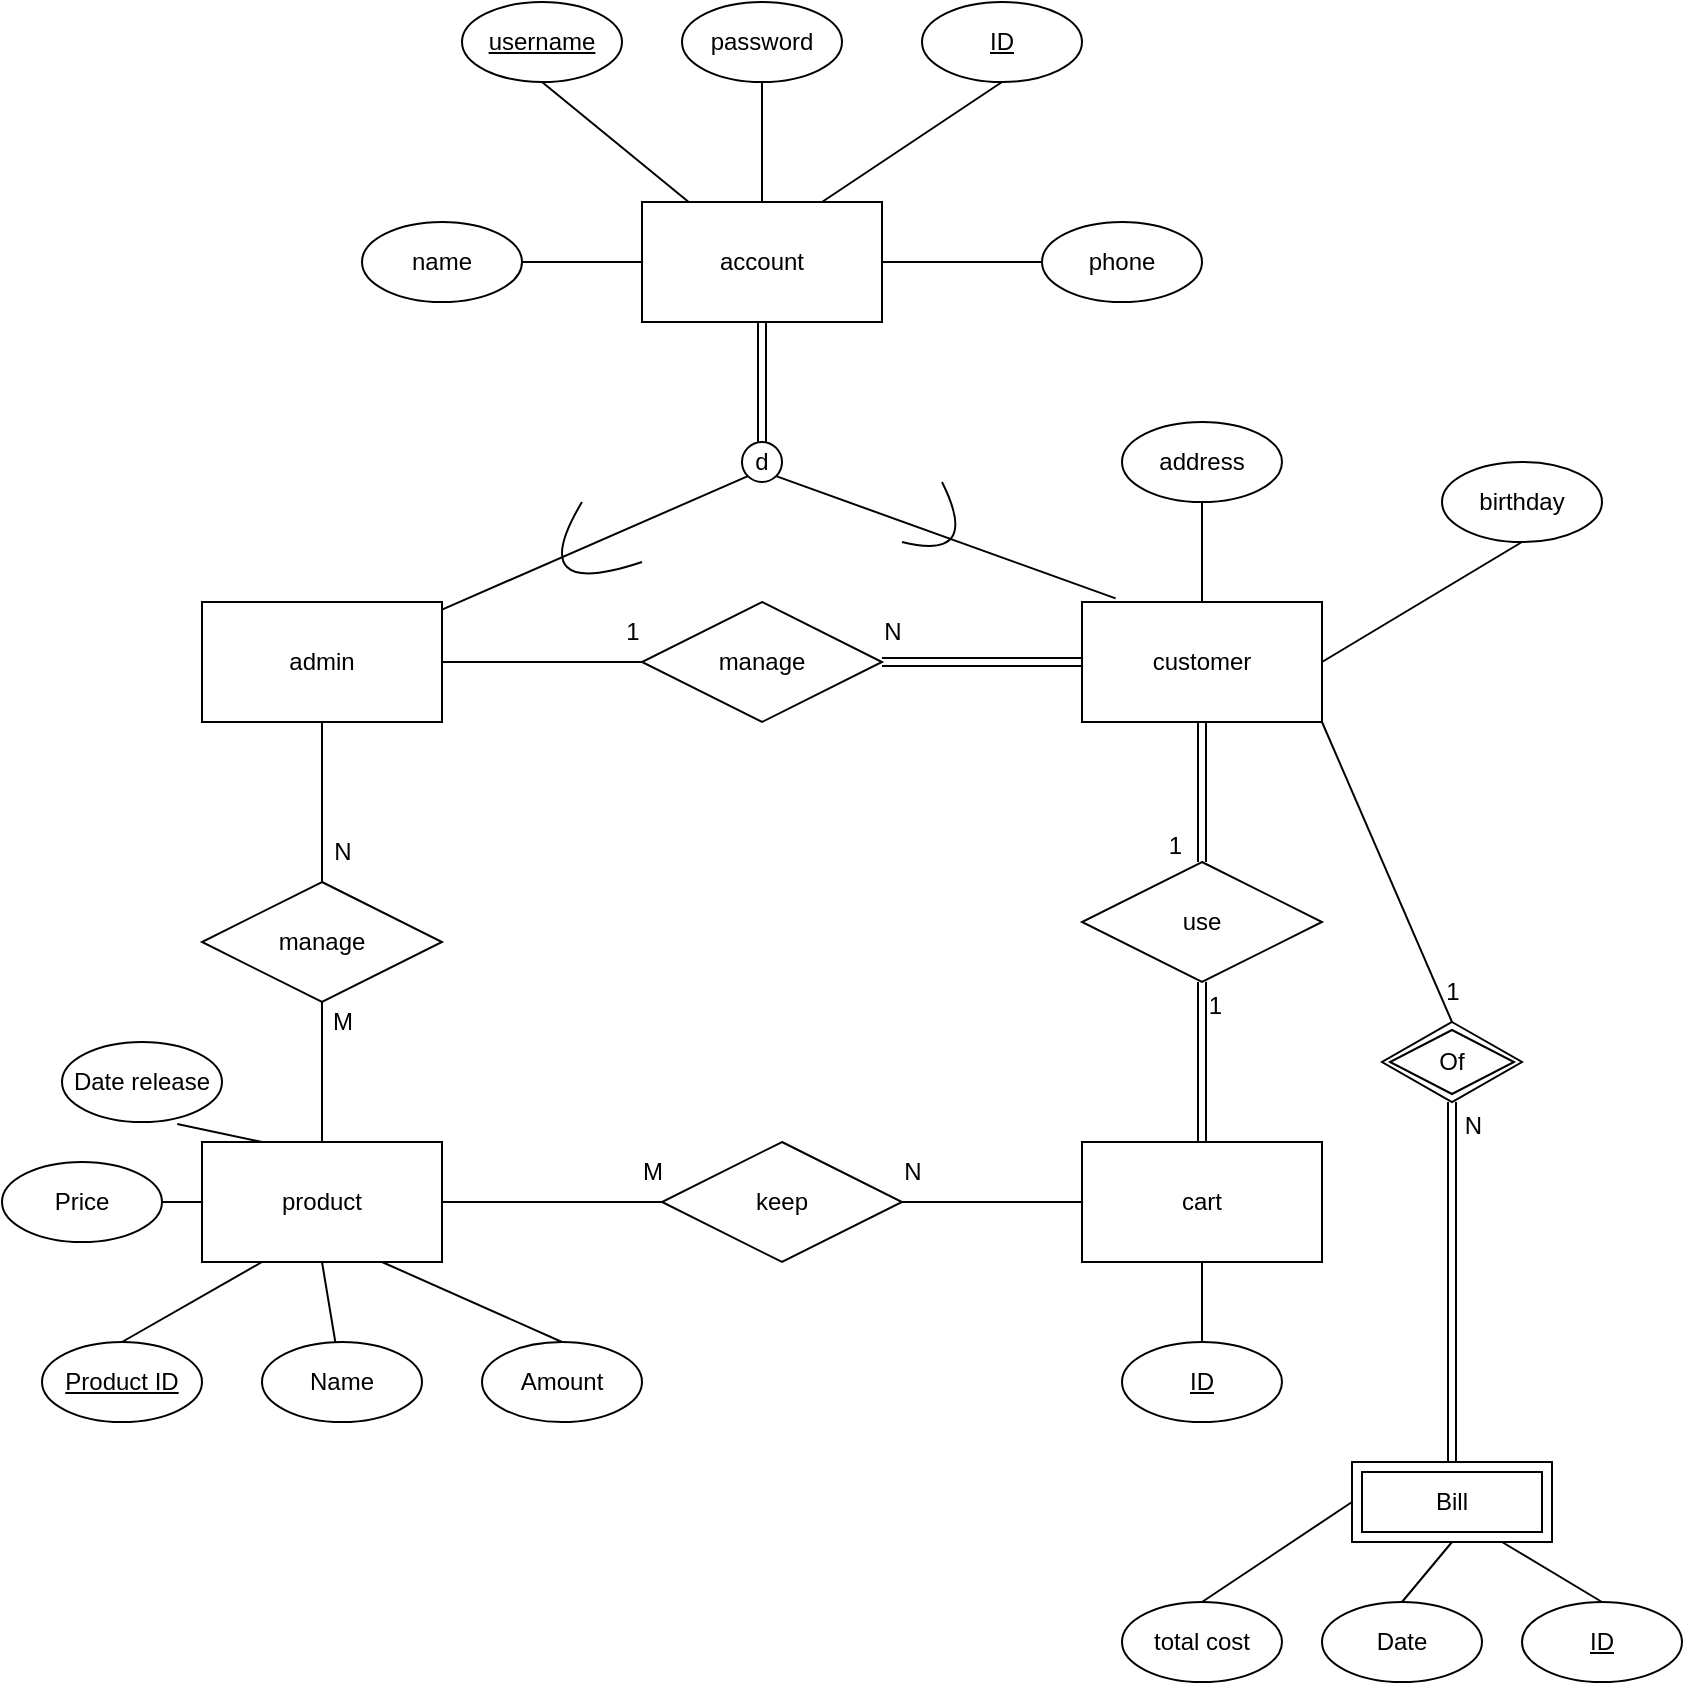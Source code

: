 <mxfile version="20.8.16" type="device"><diagram id="LdzgcGAvfr_TScZsq7QG" name="Page-1"><mxGraphModel dx="1480" dy="877" grid="1" gridSize="10" guides="1" tooltips="1" connect="1" arrows="1" fold="1" page="1" pageScale="1" pageWidth="850" pageHeight="1100" math="0" shadow="0"><root><mxCell id="0"/><mxCell id="1" parent="0"/><mxCell id="W59_6OtGwVpEtyX4A2lI-1" value="admin" style="rounded=0;whiteSpace=wrap;html=1;" parent="1" vertex="1"><mxGeometry x="110" y="500" width="120" height="60" as="geometry"/></mxCell><mxCell id="W59_6OtGwVpEtyX4A2lI-2" value="customer" style="rounded=0;whiteSpace=wrap;html=1;" parent="1" vertex="1"><mxGeometry x="550" y="500" width="120" height="60" as="geometry"/></mxCell><mxCell id="W59_6OtGwVpEtyX4A2lI-4" value="product" style="rounded=0;whiteSpace=wrap;html=1;" parent="1" vertex="1"><mxGeometry x="110" y="770" width="120" height="60" as="geometry"/></mxCell><mxCell id="W59_6OtGwVpEtyX4A2lI-5" value="cart" style="rounded=0;whiteSpace=wrap;html=1;" parent="1" vertex="1"><mxGeometry x="550" y="770" width="120" height="60" as="geometry"/></mxCell><mxCell id="W59_6OtGwVpEtyX4A2lI-6" value="account" style="rounded=0;whiteSpace=wrap;html=1;" parent="1" vertex="1"><mxGeometry x="330" y="300" width="120" height="60" as="geometry"/></mxCell><mxCell id="W59_6OtGwVpEtyX4A2lI-7" value="&lt;u&gt;username&lt;/u&gt;" style="ellipse;whiteSpace=wrap;html=1;" parent="1" vertex="1"><mxGeometry x="240" y="200" width="80" height="40" as="geometry"/></mxCell><mxCell id="W59_6OtGwVpEtyX4A2lI-8" value="password" style="ellipse;whiteSpace=wrap;html=1;" parent="1" vertex="1"><mxGeometry x="350" y="200" width="80" height="40" as="geometry"/></mxCell><mxCell id="W59_6OtGwVpEtyX4A2lI-11" value="" style="endArrow=none;html=1;rounded=0;entryX=0.5;entryY=1;entryDx=0;entryDy=0;" parent="1" source="W59_6OtGwVpEtyX4A2lI-6" target="W59_6OtGwVpEtyX4A2lI-7" edge="1"><mxGeometry width="50" height="50" relative="1" as="geometry"><mxPoint x="400" y="240" as="sourcePoint"/><mxPoint x="450" y="190" as="targetPoint"/></mxGeometry></mxCell><mxCell id="W59_6OtGwVpEtyX4A2lI-12" value="" style="endArrow=none;html=1;rounded=0;entryX=0.5;entryY=1;entryDx=0;entryDy=0;" parent="1" source="W59_6OtGwVpEtyX4A2lI-6" target="W59_6OtGwVpEtyX4A2lI-8" edge="1"><mxGeometry width="50" height="50" relative="1" as="geometry"><mxPoint x="400" y="240" as="sourcePoint"/><mxPoint x="450" y="190" as="targetPoint"/></mxGeometry></mxCell><mxCell id="W59_6OtGwVpEtyX4A2lI-13" value="&lt;u&gt;ID&lt;/u&gt;" style="ellipse;whiteSpace=wrap;html=1;" parent="1" vertex="1"><mxGeometry x="470" y="200" width="80" height="40" as="geometry"/></mxCell><mxCell id="W59_6OtGwVpEtyX4A2lI-14" value="" style="endArrow=none;html=1;rounded=0;entryX=0.5;entryY=1;entryDx=0;entryDy=0;exitX=0.75;exitY=0;exitDx=0;exitDy=0;" parent="1" source="W59_6OtGwVpEtyX4A2lI-6" target="W59_6OtGwVpEtyX4A2lI-13" edge="1"><mxGeometry width="50" height="50" relative="1" as="geometry"><mxPoint x="400" y="240" as="sourcePoint"/><mxPoint x="450" y="190" as="targetPoint"/></mxGeometry></mxCell><mxCell id="W59_6OtGwVpEtyX4A2lI-15" value="name" style="ellipse;whiteSpace=wrap;html=1;" parent="1" vertex="1"><mxGeometry x="190" y="310" width="80" height="40" as="geometry"/></mxCell><mxCell id="W59_6OtGwVpEtyX4A2lI-16" value="" style="endArrow=none;html=1;rounded=0;entryX=0;entryY=0.5;entryDx=0;entryDy=0;exitX=1;exitY=0.5;exitDx=0;exitDy=0;" parent="1" source="W59_6OtGwVpEtyX4A2lI-15" target="W59_6OtGwVpEtyX4A2lI-6" edge="1"><mxGeometry width="50" height="50" relative="1" as="geometry"><mxPoint x="400" y="440" as="sourcePoint"/><mxPoint x="450" y="390" as="targetPoint"/></mxGeometry></mxCell><mxCell id="W59_6OtGwVpEtyX4A2lI-17" value="birthday" style="ellipse;whiteSpace=wrap;html=1;" parent="1" vertex="1"><mxGeometry x="730" y="430" width="80" height="40" as="geometry"/></mxCell><mxCell id="W59_6OtGwVpEtyX4A2lI-18" value="phone" style="ellipse;whiteSpace=wrap;html=1;" parent="1" vertex="1"><mxGeometry x="530" y="310" width="80" height="40" as="geometry"/></mxCell><mxCell id="W59_6OtGwVpEtyX4A2lI-19" value="" style="endArrow=none;html=1;rounded=0;entryX=1;entryY=0.5;entryDx=0;entryDy=0;exitX=0;exitY=0.5;exitDx=0;exitDy=0;" parent="1" source="W59_6OtGwVpEtyX4A2lI-18" target="W59_6OtGwVpEtyX4A2lI-6" edge="1"><mxGeometry width="50" height="50" relative="1" as="geometry"><mxPoint x="400" y="440" as="sourcePoint"/><mxPoint x="450" y="390" as="targetPoint"/></mxGeometry></mxCell><mxCell id="W59_6OtGwVpEtyX4A2lI-20" value="d" style="ellipse;whiteSpace=wrap;html=1;" parent="1" vertex="1"><mxGeometry x="380" y="420" width="20" height="20" as="geometry"/></mxCell><mxCell id="W59_6OtGwVpEtyX4A2lI-23" value="" style="endArrow=none;html=1;rounded=0;entryX=0.5;entryY=1;entryDx=0;entryDy=0;exitX=0.5;exitY=0;exitDx=0;exitDy=0;shape=link;" parent="1" source="W59_6OtGwVpEtyX4A2lI-20" target="W59_6OtGwVpEtyX4A2lI-6" edge="1"><mxGeometry width="50" height="50" relative="1" as="geometry"><mxPoint x="400" y="440" as="sourcePoint"/><mxPoint x="450" y="390" as="targetPoint"/></mxGeometry></mxCell><mxCell id="W59_6OtGwVpEtyX4A2lI-24" value="" style="endArrow=none;html=1;rounded=0;entryX=0;entryY=1;entryDx=0;entryDy=0;" parent="1" source="W59_6OtGwVpEtyX4A2lI-1" target="W59_6OtGwVpEtyX4A2lI-20" edge="1"><mxGeometry width="50" height="50" relative="1" as="geometry"><mxPoint x="400" y="440" as="sourcePoint"/><mxPoint x="450" y="390" as="targetPoint"/></mxGeometry></mxCell><mxCell id="W59_6OtGwVpEtyX4A2lI-25" value="" style="endArrow=none;html=1;rounded=0;entryX=1;entryY=1;entryDx=0;entryDy=0;exitX=0.14;exitY=-0.03;exitDx=0;exitDy=0;exitPerimeter=0;" parent="1" source="W59_6OtGwVpEtyX4A2lI-2" target="W59_6OtGwVpEtyX4A2lI-20" edge="1"><mxGeometry width="50" height="50" relative="1" as="geometry"><mxPoint x="380" y="510" as="sourcePoint"/><mxPoint x="522.929" y="444.547" as="targetPoint"/></mxGeometry></mxCell><mxCell id="W59_6OtGwVpEtyX4A2lI-26" value="" style="endArrow=none;html=1;curved=1;" parent="1" edge="1"><mxGeometry width="50" height="50" relative="1" as="geometry"><mxPoint x="300" y="450" as="sourcePoint"/><mxPoint x="330" y="480" as="targetPoint"/><Array as="points"><mxPoint x="270" y="500"/></Array></mxGeometry></mxCell><mxCell id="W59_6OtGwVpEtyX4A2lI-27" value="" style="endArrow=none;html=1;curved=1;" parent="1" edge="1"><mxGeometry width="50" height="50" relative="1" as="geometry"><mxPoint x="460" y="470" as="sourcePoint"/><mxPoint x="480" y="440" as="targetPoint"/><Array as="points"><mxPoint x="500" y="480"/></Array></mxGeometry></mxCell><mxCell id="W59_6OtGwVpEtyX4A2lI-28" value="manage" style="shape=rhombus;perimeter=rhombusPerimeter;whiteSpace=wrap;html=1;align=center;" parent="1" vertex="1"><mxGeometry x="330" y="500" width="120" height="60" as="geometry"/></mxCell><mxCell id="W59_6OtGwVpEtyX4A2lI-29" value="" style="shape=link;html=1;rounded=0;curved=1;entryX=0;entryY=0.5;entryDx=0;entryDy=0;exitX=1;exitY=0.5;exitDx=0;exitDy=0;" parent="1" source="W59_6OtGwVpEtyX4A2lI-28" target="W59_6OtGwVpEtyX4A2lI-2" edge="1"><mxGeometry relative="1" as="geometry"><mxPoint x="390" y="610" as="sourcePoint"/><mxPoint x="550" y="610" as="targetPoint"/></mxGeometry></mxCell><mxCell id="W59_6OtGwVpEtyX4A2lI-31" value="" style="endArrow=none;html=1;curved=1;entryX=1;entryY=0.5;entryDx=0;entryDy=0;exitX=0;exitY=0.5;exitDx=0;exitDy=0;" parent="1" source="W59_6OtGwVpEtyX4A2lI-28" target="W59_6OtGwVpEtyX4A2lI-1" edge="1"><mxGeometry width="50" height="50" relative="1" as="geometry"><mxPoint x="400" y="540" as="sourcePoint"/><mxPoint x="450" y="490" as="targetPoint"/></mxGeometry></mxCell><mxCell id="W59_6OtGwVpEtyX4A2lI-32" value="N" style="text;html=1;align=center;verticalAlign=middle;resizable=0;points=[];autosize=1;strokeColor=none;fillColor=none;" parent="1" vertex="1"><mxGeometry x="440" y="500" width="30" height="30" as="geometry"/></mxCell><mxCell id="W59_6OtGwVpEtyX4A2lI-33" value="1" style="text;html=1;align=center;verticalAlign=middle;resizable=0;points=[];autosize=1;strokeColor=none;fillColor=none;" parent="1" vertex="1"><mxGeometry x="310" y="500" width="30" height="30" as="geometry"/></mxCell><mxCell id="W59_6OtGwVpEtyX4A2lI-34" value="" style="endArrow=none;html=1;curved=1;entryX=0.5;entryY=1;entryDx=0;entryDy=0;exitX=1;exitY=0.5;exitDx=0;exitDy=0;" parent="1" source="W59_6OtGwVpEtyX4A2lI-2" target="W59_6OtGwVpEtyX4A2lI-17" edge="1"><mxGeometry width="50" height="50" relative="1" as="geometry"><mxPoint x="400" y="540" as="sourcePoint"/><mxPoint x="450" y="490" as="targetPoint"/></mxGeometry></mxCell><mxCell id="W59_6OtGwVpEtyX4A2lI-35" value="address" style="ellipse;whiteSpace=wrap;html=1;" parent="1" vertex="1"><mxGeometry x="570" y="410" width="80" height="40" as="geometry"/></mxCell><mxCell id="W59_6OtGwVpEtyX4A2lI-36" value="" style="endArrow=none;html=1;curved=1;entryX=0.5;entryY=1;entryDx=0;entryDy=0;exitX=0.5;exitY=0;exitDx=0;exitDy=0;" parent="1" source="W59_6OtGwVpEtyX4A2lI-2" target="W59_6OtGwVpEtyX4A2lI-35" edge="1"><mxGeometry width="50" height="50" relative="1" as="geometry"><mxPoint x="400" y="540" as="sourcePoint"/><mxPoint x="450" y="490" as="targetPoint"/></mxGeometry></mxCell><mxCell id="W59_6OtGwVpEtyX4A2lI-37" value="use" style="shape=rhombus;perimeter=rhombusPerimeter;whiteSpace=wrap;html=1;align=center;" parent="1" vertex="1"><mxGeometry x="550" y="630" width="120" height="60" as="geometry"/></mxCell><mxCell id="W59_6OtGwVpEtyX4A2lI-39" value="" style="shape=link;html=1;rounded=0;curved=1;entryX=0.5;entryY=1;entryDx=0;entryDy=0;exitX=0.5;exitY=0;exitDx=0;exitDy=0;" parent="1" source="W59_6OtGwVpEtyX4A2lI-5" target="W59_6OtGwVpEtyX4A2lI-37" edge="1"><mxGeometry relative="1" as="geometry"><mxPoint x="340" y="720" as="sourcePoint"/><mxPoint x="500" y="720" as="targetPoint"/></mxGeometry></mxCell><mxCell id="W59_6OtGwVpEtyX4A2lI-40" value="1" style="resizable=0;html=1;align=right;verticalAlign=bottom;" parent="W59_6OtGwVpEtyX4A2lI-39" connectable="0" vertex="1"><mxGeometry x="1" relative="1" as="geometry"><mxPoint x="10" y="20" as="offset"/></mxGeometry></mxCell><mxCell id="W59_6OtGwVpEtyX4A2lI-41" value="" style="shape=link;html=1;rounded=0;curved=1;entryX=0.5;entryY=0;entryDx=0;entryDy=0;exitX=0.5;exitY=1;exitDx=0;exitDy=0;" parent="1" source="W59_6OtGwVpEtyX4A2lI-2" target="W59_6OtGwVpEtyX4A2lI-37" edge="1"><mxGeometry relative="1" as="geometry"><mxPoint x="340" y="720" as="sourcePoint"/><mxPoint x="520" y="730" as="targetPoint"/></mxGeometry></mxCell><mxCell id="W59_6OtGwVpEtyX4A2lI-42" value="1" style="resizable=0;html=1;align=right;verticalAlign=bottom;" parent="W59_6OtGwVpEtyX4A2lI-41" connectable="0" vertex="1"><mxGeometry x="1" relative="1" as="geometry"><mxPoint x="-10" as="offset"/></mxGeometry></mxCell><mxCell id="W59_6OtGwVpEtyX4A2lI-43" value="keep" style="shape=rhombus;perimeter=rhombusPerimeter;whiteSpace=wrap;html=1;align=center;" parent="1" vertex="1"><mxGeometry x="340" y="770" width="120" height="60" as="geometry"/></mxCell><mxCell id="W59_6OtGwVpEtyX4A2lI-44" value="" style="endArrow=none;html=1;rounded=0;curved=1;entryX=0;entryY=0.5;entryDx=0;entryDy=0;exitX=1;exitY=0.5;exitDx=0;exitDy=0;" parent="1" source="W59_6OtGwVpEtyX4A2lI-43" target="W59_6OtGwVpEtyX4A2lI-5" edge="1"><mxGeometry relative="1" as="geometry"><mxPoint x="340" y="720" as="sourcePoint"/><mxPoint x="500" y="720" as="targetPoint"/></mxGeometry></mxCell><mxCell id="W59_6OtGwVpEtyX4A2lI-45" value="" style="endArrow=none;html=1;rounded=0;curved=1;entryX=0;entryY=0.5;entryDx=0;entryDy=0;" parent="1" source="W59_6OtGwVpEtyX4A2lI-4" target="W59_6OtGwVpEtyX4A2lI-43" edge="1"><mxGeometry relative="1" as="geometry"><mxPoint x="340" y="720" as="sourcePoint"/><mxPoint x="500" y="720" as="targetPoint"/></mxGeometry></mxCell><mxCell id="W59_6OtGwVpEtyX4A2lI-46" value="M" style="text;html=1;align=center;verticalAlign=middle;resizable=0;points=[];autosize=1;strokeColor=none;fillColor=none;" parent="1" vertex="1"><mxGeometry x="320" y="770" width="30" height="30" as="geometry"/></mxCell><mxCell id="W59_6OtGwVpEtyX4A2lI-47" value="N" style="text;html=1;align=center;verticalAlign=middle;resizable=0;points=[];autosize=1;strokeColor=none;fillColor=none;" parent="1" vertex="1"><mxGeometry x="450" y="770" width="30" height="30" as="geometry"/></mxCell><mxCell id="W59_6OtGwVpEtyX4A2lI-48" value="&lt;u&gt;Product ID&lt;/u&gt;" style="ellipse;whiteSpace=wrap;html=1;" parent="1" vertex="1"><mxGeometry x="30" y="870" width="80" height="40" as="geometry"/></mxCell><mxCell id="W59_6OtGwVpEtyX4A2lI-50" value="Name" style="ellipse;whiteSpace=wrap;html=1;" parent="1" vertex="1"><mxGeometry x="140" y="870" width="80" height="40" as="geometry"/></mxCell><mxCell id="W59_6OtGwVpEtyX4A2lI-51" value="Amount" style="ellipse;whiteSpace=wrap;html=1;" parent="1" vertex="1"><mxGeometry x="250" y="870" width="80" height="40" as="geometry"/></mxCell><mxCell id="W59_6OtGwVpEtyX4A2lI-52" value="Price" style="ellipse;whiteSpace=wrap;html=1;" parent="1" vertex="1"><mxGeometry x="10" y="780" width="80" height="40" as="geometry"/></mxCell><mxCell id="W59_6OtGwVpEtyX4A2lI-53" value="Date release" style="ellipse;whiteSpace=wrap;html=1;" parent="1" vertex="1"><mxGeometry x="40" y="720" width="80" height="40" as="geometry"/></mxCell><mxCell id="W59_6OtGwVpEtyX4A2lI-54" value="" style="endArrow=none;html=1;rounded=0;curved=1;entryX=0.25;entryY=0;entryDx=0;entryDy=0;exitX=0.72;exitY=1.025;exitDx=0;exitDy=0;exitPerimeter=0;" parent="1" source="W59_6OtGwVpEtyX4A2lI-53" target="W59_6OtGwVpEtyX4A2lI-4" edge="1"><mxGeometry relative="1" as="geometry"><mxPoint x="340" y="720" as="sourcePoint"/><mxPoint x="500" y="720" as="targetPoint"/></mxGeometry></mxCell><mxCell id="W59_6OtGwVpEtyX4A2lI-55" value="" style="endArrow=none;html=1;rounded=0;curved=1;exitX=1;exitY=0.5;exitDx=0;exitDy=0;entryX=0;entryY=0.5;entryDx=0;entryDy=0;" parent="1" source="W59_6OtGwVpEtyX4A2lI-52" target="W59_6OtGwVpEtyX4A2lI-4" edge="1"><mxGeometry relative="1" as="geometry"><mxPoint x="340" y="720" as="sourcePoint"/><mxPoint x="500" y="720" as="targetPoint"/></mxGeometry></mxCell><mxCell id="W59_6OtGwVpEtyX4A2lI-56" value="" style="endArrow=none;html=1;rounded=0;curved=1;entryX=0.5;entryY=0;entryDx=0;entryDy=0;exitX=0.25;exitY=1;exitDx=0;exitDy=0;" parent="1" source="W59_6OtGwVpEtyX4A2lI-4" target="W59_6OtGwVpEtyX4A2lI-48" edge="1"><mxGeometry relative="1" as="geometry"><mxPoint x="340" y="720" as="sourcePoint"/><mxPoint x="500" y="720" as="targetPoint"/></mxGeometry></mxCell><mxCell id="W59_6OtGwVpEtyX4A2lI-57" value="" style="endArrow=none;html=1;rounded=0;curved=1;exitX=0.5;exitY=1;exitDx=0;exitDy=0;" parent="1" source="W59_6OtGwVpEtyX4A2lI-4" target="W59_6OtGwVpEtyX4A2lI-50" edge="1"><mxGeometry relative="1" as="geometry"><mxPoint x="340" y="720" as="sourcePoint"/><mxPoint x="500" y="720" as="targetPoint"/></mxGeometry></mxCell><mxCell id="W59_6OtGwVpEtyX4A2lI-59" value="" style="endArrow=none;html=1;rounded=0;curved=1;entryX=0.5;entryY=0;entryDx=0;entryDy=0;exitX=0.75;exitY=1;exitDx=0;exitDy=0;" parent="1" source="W59_6OtGwVpEtyX4A2lI-4" target="W59_6OtGwVpEtyX4A2lI-51" edge="1"><mxGeometry relative="1" as="geometry"><mxPoint x="340" y="720" as="sourcePoint"/><mxPoint x="500" y="720" as="targetPoint"/></mxGeometry></mxCell><mxCell id="W59_6OtGwVpEtyX4A2lI-60" value="Bill" style="shape=ext;margin=3;double=1;whiteSpace=wrap;html=1;align=center;" parent="1" vertex="1"><mxGeometry x="685" y="930" width="100" height="40" as="geometry"/></mxCell><mxCell id="W59_6OtGwVpEtyX4A2lI-61" value="Of" style="shape=rhombus;double=1;perimeter=rhombusPerimeter;whiteSpace=wrap;html=1;align=center;" parent="1" vertex="1"><mxGeometry x="700" y="710" width="70" height="40" as="geometry"/></mxCell><mxCell id="W59_6OtGwVpEtyX4A2lI-63" value="" style="endArrow=none;html=1;curved=1;entryX=1;entryY=1;entryDx=0;entryDy=0;exitX=0.5;exitY=0;exitDx=0;exitDy=0;" parent="1" source="W59_6OtGwVpEtyX4A2lI-61" target="W59_6OtGwVpEtyX4A2lI-2" edge="1"><mxGeometry width="50" height="50" relative="1" as="geometry"><mxPoint x="400" y="640" as="sourcePoint"/><mxPoint x="450" y="590" as="targetPoint"/></mxGeometry></mxCell><mxCell id="W59_6OtGwVpEtyX4A2lI-64" value="1" style="text;html=1;align=center;verticalAlign=middle;resizable=0;points=[];autosize=1;strokeColor=none;fillColor=none;" parent="1" vertex="1"><mxGeometry x="720" y="680" width="30" height="30" as="geometry"/></mxCell><mxCell id="W59_6OtGwVpEtyX4A2lI-65" value="" style="shape=link;html=1;rounded=0;curved=1;entryX=0.5;entryY=1;entryDx=0;entryDy=0;exitX=0.5;exitY=0;exitDx=0;exitDy=0;" parent="1" source="W59_6OtGwVpEtyX4A2lI-60" target="W59_6OtGwVpEtyX4A2lI-61" edge="1"><mxGeometry relative="1" as="geometry"><mxPoint x="340" y="620" as="sourcePoint"/><mxPoint x="500" y="620" as="targetPoint"/></mxGeometry></mxCell><mxCell id="W59_6OtGwVpEtyX4A2lI-66" value="N" style="resizable=0;html=1;align=right;verticalAlign=bottom;" parent="W59_6OtGwVpEtyX4A2lI-65" connectable="0" vertex="1"><mxGeometry x="1" relative="1" as="geometry"><mxPoint x="15" y="20" as="offset"/></mxGeometry></mxCell><mxCell id="W59_6OtGwVpEtyX4A2lI-67" value="&lt;u&gt;ID&lt;/u&gt;" style="ellipse;whiteSpace=wrap;html=1;" parent="1" vertex="1"><mxGeometry x="770" y="1000" width="80" height="40" as="geometry"/></mxCell><mxCell id="W59_6OtGwVpEtyX4A2lI-68" value="Date" style="ellipse;whiteSpace=wrap;html=1;" parent="1" vertex="1"><mxGeometry x="670" y="1000" width="80" height="40" as="geometry"/></mxCell><mxCell id="W59_6OtGwVpEtyX4A2lI-69" value="total cost" style="ellipse;whiteSpace=wrap;html=1;" parent="1" vertex="1"><mxGeometry x="570" y="1000" width="80" height="40" as="geometry"/></mxCell><mxCell id="W59_6OtGwVpEtyX4A2lI-70" value="" style="endArrow=none;html=1;curved=1;entryX=0;entryY=0.5;entryDx=0;entryDy=0;exitX=0.5;exitY=0;exitDx=0;exitDy=0;" parent="1" source="W59_6OtGwVpEtyX4A2lI-69" target="W59_6OtGwVpEtyX4A2lI-60" edge="1"><mxGeometry width="50" height="50" relative="1" as="geometry"><mxPoint x="400" y="940" as="sourcePoint"/><mxPoint x="450" y="890" as="targetPoint"/></mxGeometry></mxCell><mxCell id="W59_6OtGwVpEtyX4A2lI-71" value="" style="endArrow=none;html=1;curved=1;entryX=0.5;entryY=1;entryDx=0;entryDy=0;exitX=0.5;exitY=0;exitDx=0;exitDy=0;" parent="1" source="W59_6OtGwVpEtyX4A2lI-68" target="W59_6OtGwVpEtyX4A2lI-60" edge="1"><mxGeometry width="50" height="50" relative="1" as="geometry"><mxPoint x="400" y="940" as="sourcePoint"/><mxPoint x="450" y="890" as="targetPoint"/></mxGeometry></mxCell><mxCell id="W59_6OtGwVpEtyX4A2lI-72" value="" style="endArrow=none;html=1;curved=1;entryX=0.75;entryY=1;entryDx=0;entryDy=0;exitX=0.5;exitY=0;exitDx=0;exitDy=0;" parent="1" source="W59_6OtGwVpEtyX4A2lI-67" target="W59_6OtGwVpEtyX4A2lI-60" edge="1"><mxGeometry width="50" height="50" relative="1" as="geometry"><mxPoint x="400" y="940" as="sourcePoint"/><mxPoint x="450" y="890" as="targetPoint"/></mxGeometry></mxCell><mxCell id="W59_6OtGwVpEtyX4A2lI-73" value="&lt;u&gt;ID&lt;/u&gt;" style="ellipse;whiteSpace=wrap;html=1;" parent="1" vertex="1"><mxGeometry x="570" y="870" width="80" height="40" as="geometry"/></mxCell><mxCell id="W59_6OtGwVpEtyX4A2lI-74" value="" style="endArrow=none;html=1;curved=1;entryX=0.5;entryY=1;entryDx=0;entryDy=0;exitX=0.5;exitY=0;exitDx=0;exitDy=0;" parent="1" source="W59_6OtGwVpEtyX4A2lI-73" target="W59_6OtGwVpEtyX4A2lI-5" edge="1"><mxGeometry width="50" height="50" relative="1" as="geometry"><mxPoint x="400" y="1040" as="sourcePoint"/><mxPoint x="450" y="990" as="targetPoint"/></mxGeometry></mxCell><mxCell id="W59_6OtGwVpEtyX4A2lI-75" value="manage" style="shape=rhombus;perimeter=rhombusPerimeter;whiteSpace=wrap;html=1;align=center;" parent="1" vertex="1"><mxGeometry x="110" y="640" width="120" height="60" as="geometry"/></mxCell><mxCell id="W59_6OtGwVpEtyX4A2lI-76" value="" style="endArrow=none;html=1;rounded=0;curved=1;entryX=0.5;entryY=1;entryDx=0;entryDy=0;" parent="1" source="W59_6OtGwVpEtyX4A2lI-75" target="W59_6OtGwVpEtyX4A2lI-1" edge="1"><mxGeometry relative="1" as="geometry"><mxPoint x="220" y="680" as="sourcePoint"/><mxPoint x="380" y="680" as="targetPoint"/></mxGeometry></mxCell><mxCell id="W59_6OtGwVpEtyX4A2lI-77" value="N" style="text;html=1;align=center;verticalAlign=middle;resizable=0;points=[];autosize=1;strokeColor=none;fillColor=none;" parent="1" vertex="1"><mxGeometry x="165" y="610" width="30" height="30" as="geometry"/></mxCell><mxCell id="W59_6OtGwVpEtyX4A2lI-78" value="" style="endArrow=none;html=1;curved=1;entryX=0.5;entryY=1;entryDx=0;entryDy=0;exitX=0.5;exitY=0;exitDx=0;exitDy=0;" parent="1" source="W59_6OtGwVpEtyX4A2lI-4" target="W59_6OtGwVpEtyX4A2lI-75" edge="1"><mxGeometry width="50" height="50" relative="1" as="geometry"><mxPoint x="270" y="700" as="sourcePoint"/><mxPoint x="320" y="650" as="targetPoint"/></mxGeometry></mxCell><mxCell id="W59_6OtGwVpEtyX4A2lI-79" value="M" style="text;html=1;align=center;verticalAlign=middle;resizable=0;points=[];autosize=1;strokeColor=none;fillColor=none;" parent="1" vertex="1"><mxGeometry x="165" y="695" width="30" height="30" as="geometry"/></mxCell></root></mxGraphModel></diagram></mxfile>